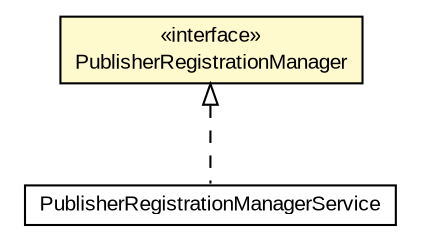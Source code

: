 #!/usr/local/bin/dot
#
# Class diagram 
# Generated by UMLGraph version R5_6-24-gf6e263 (http://www.umlgraph.org/)
#

digraph G {
	edge [fontname="arial",fontsize=10,labelfontname="arial",labelfontsize=10];
	node [fontname="arial",fontsize=10,shape=plaintext];
	nodesep=0.25;
	ranksep=0.5;
	// org.oasis_open.docs.wsn.brw_2.PublisherRegistrationManager
	c903157 [label=<<table title="org.oasis_open.docs.wsn.brw_2.PublisherRegistrationManager" border="0" cellborder="1" cellspacing="0" cellpadding="2" port="p" bgcolor="lemonChiffon" href="./PublisherRegistrationManager.html">
		<tr><td><table border="0" cellspacing="0" cellpadding="1">
<tr><td align="center" balign="center"> &#171;interface&#187; </td></tr>
<tr><td align="center" balign="center"> PublisherRegistrationManager </td></tr>
		</table></td></tr>
		</table>>, URL="./PublisherRegistrationManager.html", fontname="arial", fontcolor="black", fontsize=10.0];
	// org.miloss.fgsms.wsn.broker.PublisherRegistrationManagerService
	c904022 [label=<<table title="org.miloss.fgsms.wsn.broker.PublisherRegistrationManagerService" border="0" cellborder="1" cellspacing="0" cellpadding="2" port="p" href="../../../../miloss/fgsms/wsn/broker/PublisherRegistrationManagerService.html">
		<tr><td><table border="0" cellspacing="0" cellpadding="1">
<tr><td align="center" balign="center"> PublisherRegistrationManagerService </td></tr>
		</table></td></tr>
		</table>>, URL="../../../../miloss/fgsms/wsn/broker/PublisherRegistrationManagerService.html", fontname="arial", fontcolor="black", fontsize=10.0];
	//org.miloss.fgsms.wsn.broker.PublisherRegistrationManagerService implements org.oasis_open.docs.wsn.brw_2.PublisherRegistrationManager
	c903157:p -> c904022:p [dir=back,arrowtail=empty,style=dashed];
}


